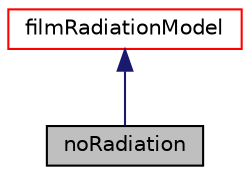 digraph "noRadiation"
{
  bgcolor="transparent";
  edge [fontname="Helvetica",fontsize="10",labelfontname="Helvetica",labelfontsize="10"];
  node [fontname="Helvetica",fontsize="10",shape=record];
  Node1 [label="noRadiation",height=0.2,width=0.4,color="black", fillcolor="grey75", style="filled" fontcolor="black"];
  Node2 -> Node1 [dir="back",color="midnightblue",fontsize="10",style="solid",fontname="Helvetica"];
  Node2 [label="filmRadiationModel",height=0.2,width=0.4,color="red",URL="$classFoam_1_1regionModels_1_1surfaceFilmModels_1_1filmRadiationModel.html",tooltip="Base class for film radiation models. "];
}
